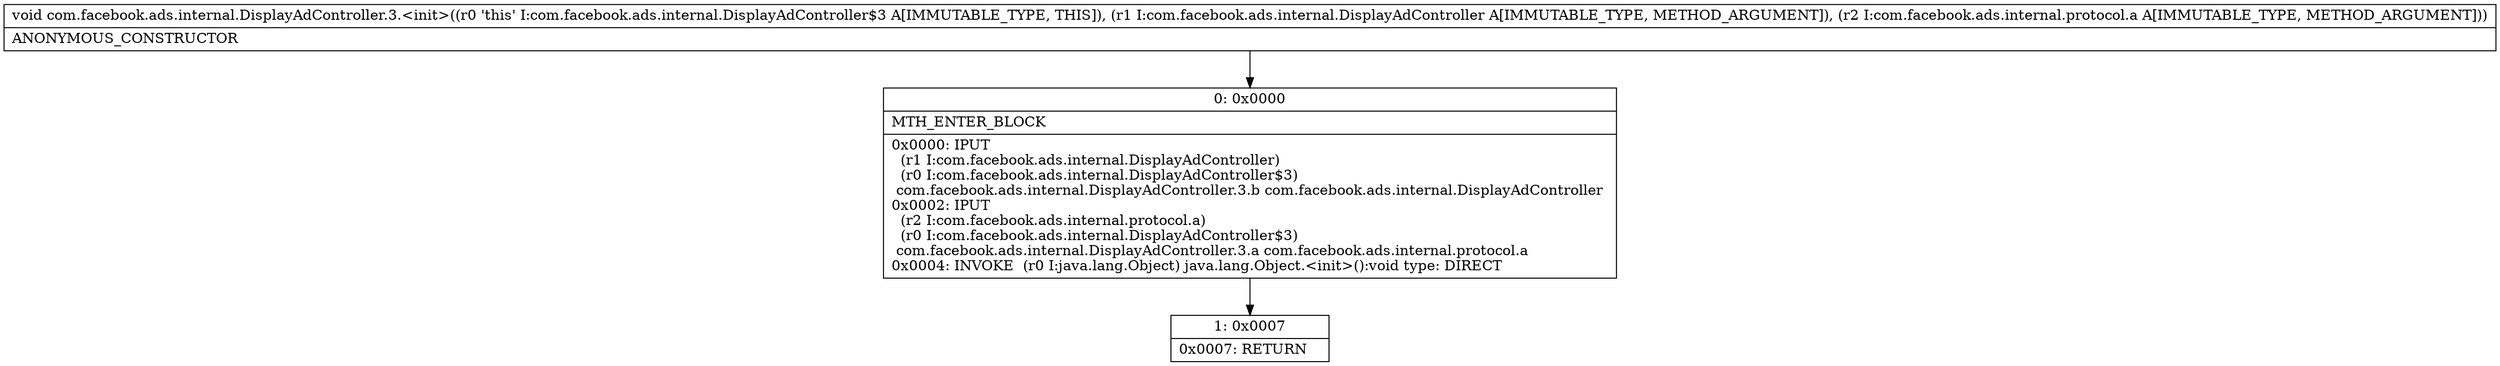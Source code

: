 digraph "CFG forcom.facebook.ads.internal.DisplayAdController.3.\<init\>(Lcom\/facebook\/ads\/internal\/DisplayAdController;Lcom\/facebook\/ads\/internal\/protocol\/a;)V" {
Node_0 [shape=record,label="{0\:\ 0x0000|MTH_ENTER_BLOCK\l|0x0000: IPUT  \l  (r1 I:com.facebook.ads.internal.DisplayAdController)\l  (r0 I:com.facebook.ads.internal.DisplayAdController$3)\l com.facebook.ads.internal.DisplayAdController.3.b com.facebook.ads.internal.DisplayAdController \l0x0002: IPUT  \l  (r2 I:com.facebook.ads.internal.protocol.a)\l  (r0 I:com.facebook.ads.internal.DisplayAdController$3)\l com.facebook.ads.internal.DisplayAdController.3.a com.facebook.ads.internal.protocol.a \l0x0004: INVOKE  (r0 I:java.lang.Object) java.lang.Object.\<init\>():void type: DIRECT \l}"];
Node_1 [shape=record,label="{1\:\ 0x0007|0x0007: RETURN   \l}"];
MethodNode[shape=record,label="{void com.facebook.ads.internal.DisplayAdController.3.\<init\>((r0 'this' I:com.facebook.ads.internal.DisplayAdController$3 A[IMMUTABLE_TYPE, THIS]), (r1 I:com.facebook.ads.internal.DisplayAdController A[IMMUTABLE_TYPE, METHOD_ARGUMENT]), (r2 I:com.facebook.ads.internal.protocol.a A[IMMUTABLE_TYPE, METHOD_ARGUMENT]))  | ANONYMOUS_CONSTRUCTOR\l}"];
MethodNode -> Node_0;
Node_0 -> Node_1;
}

